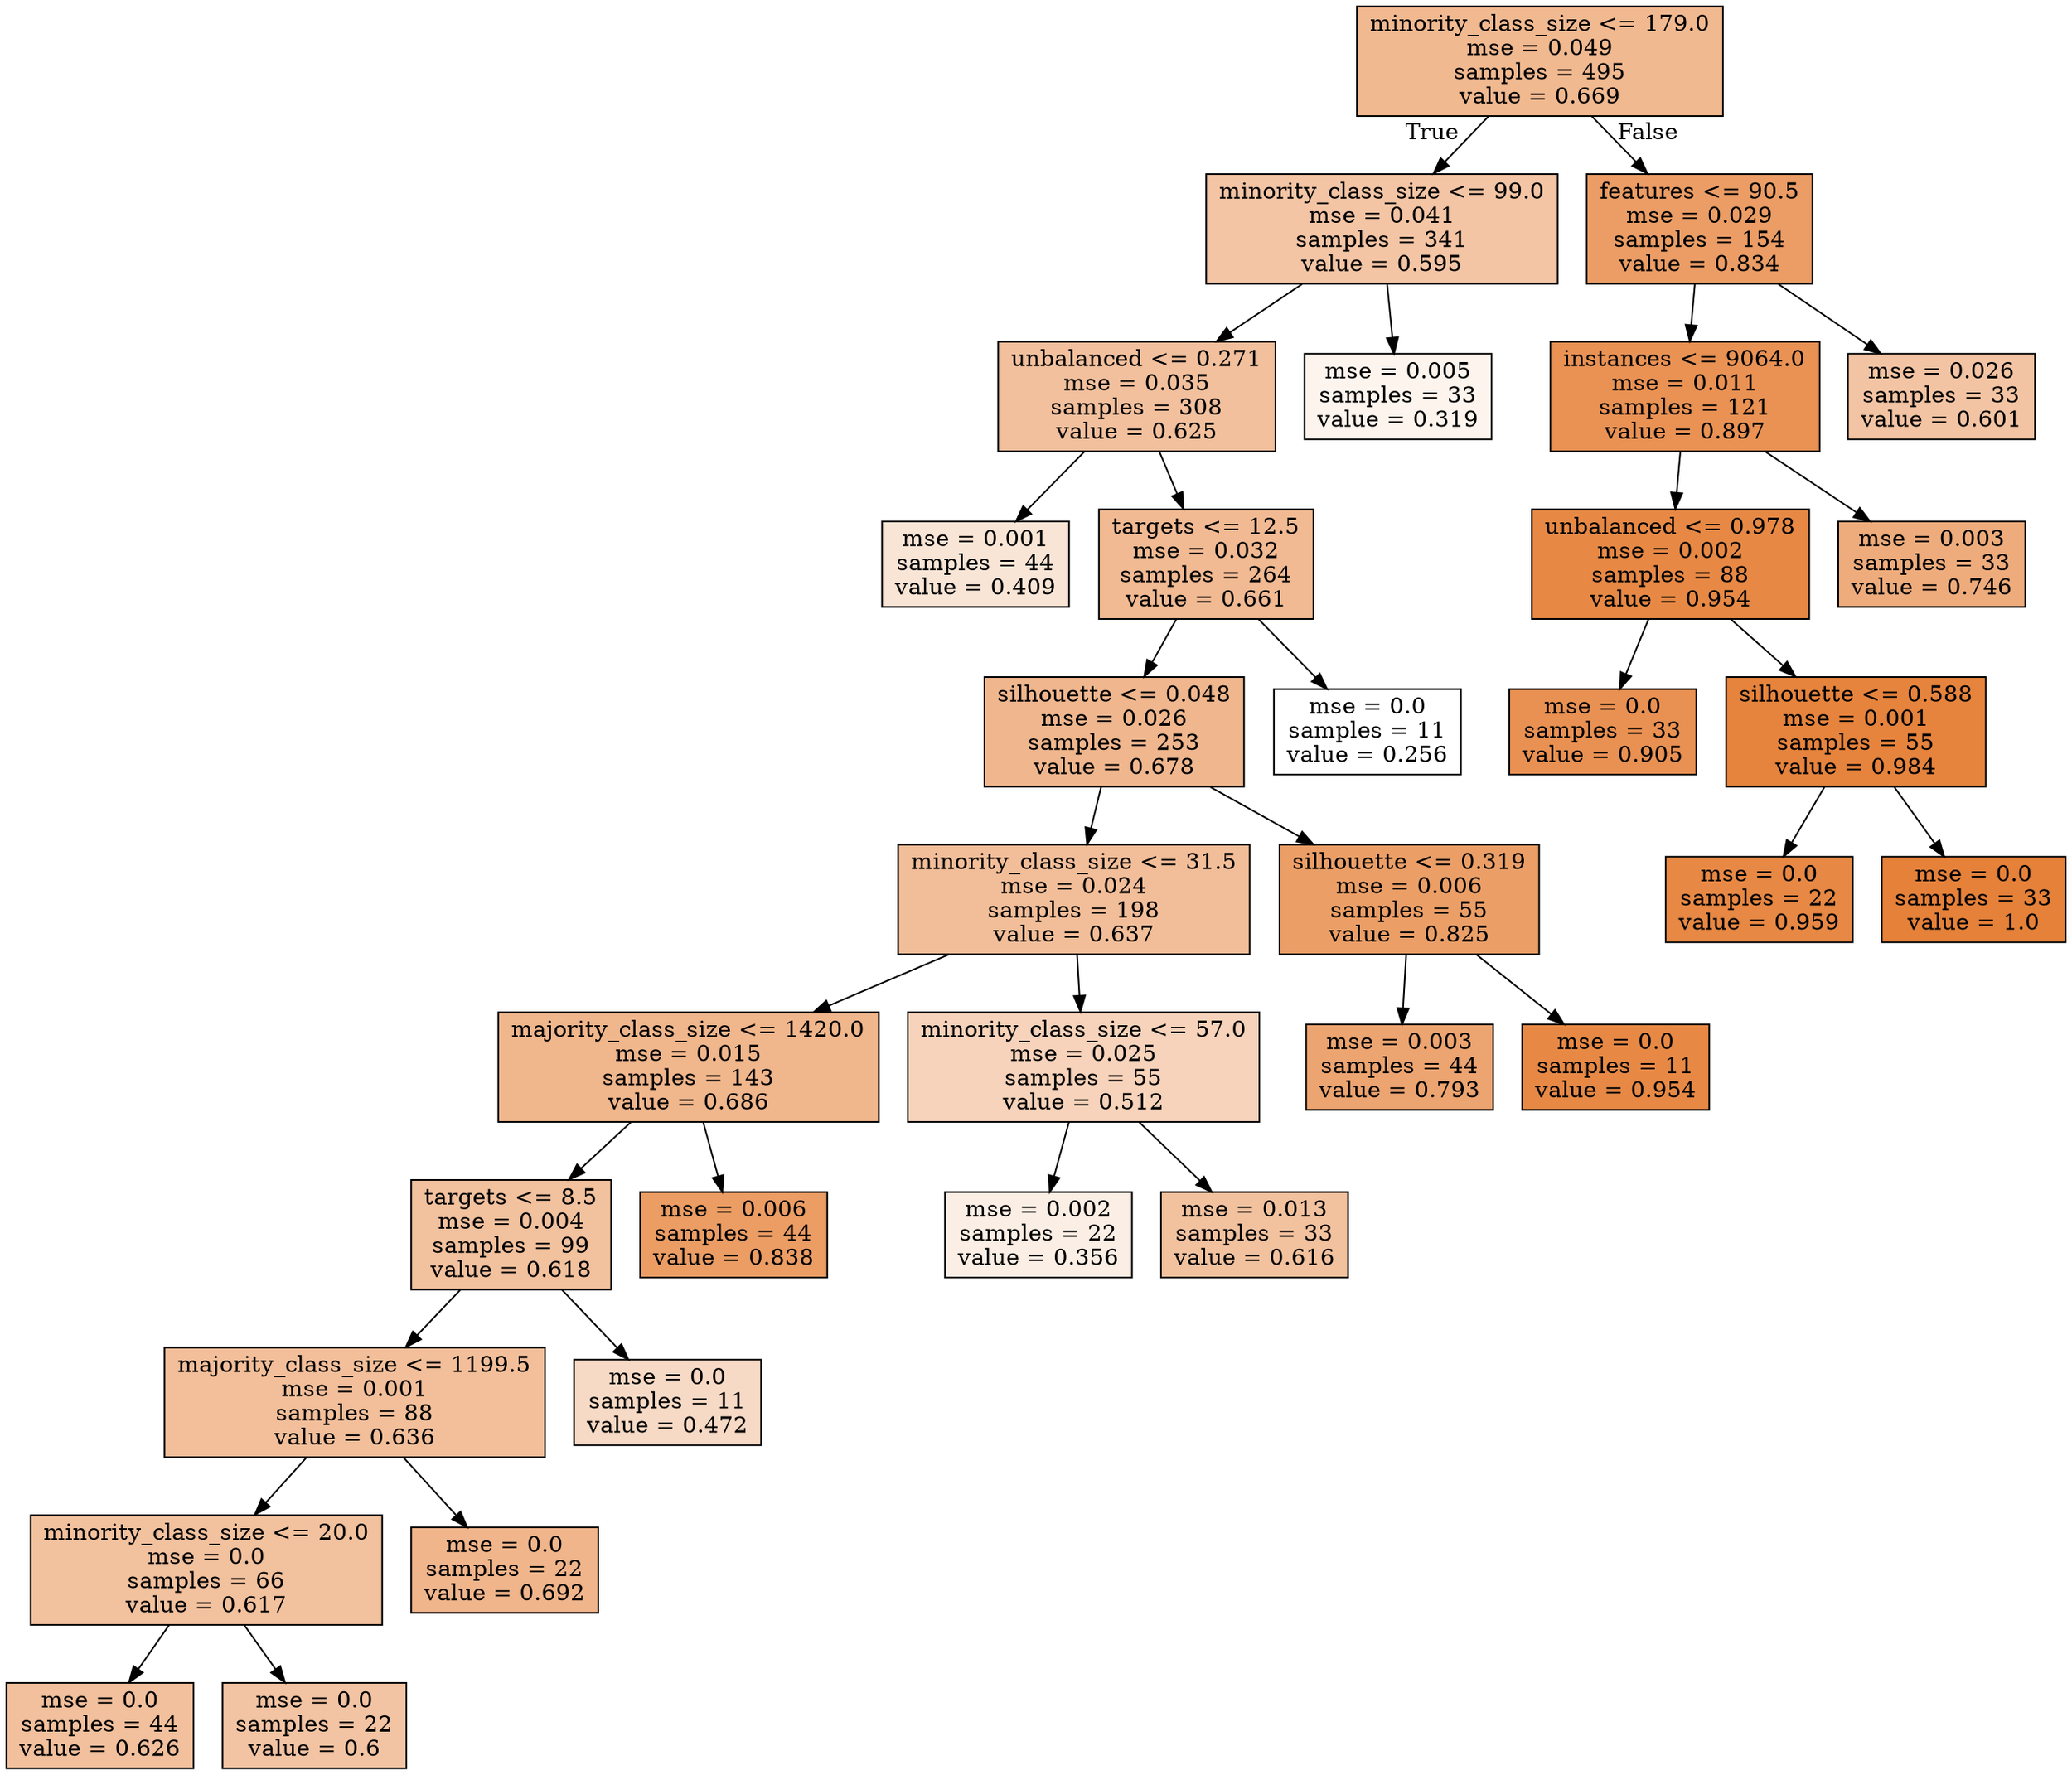 digraph Tree {
node [shape=box, style="filled", color="black"] ;
0 [label="minority_class_size <= 179.0\nmse = 0.049\nsamples = 495\nvalue = 0.669", fillcolor="#e581398e"] ;
1 [label="minority_class_size <= 99.0\nmse = 0.041\nsamples = 341\nvalue = 0.595", fillcolor="#e5813974"] ;
0 -> 1 [labeldistance=2.5, labelangle=45, headlabel="True"] ;
2 [label="unbalanced <= 0.271\nmse = 0.035\nsamples = 308\nvalue = 0.625", fillcolor="#e581397e"] ;
1 -> 2 ;
3 [label="mse = 0.001\nsamples = 44\nvalue = 0.409", fillcolor="#e5813934"] ;
2 -> 3 ;
4 [label="targets <= 12.5\nmse = 0.032\nsamples = 264\nvalue = 0.661", fillcolor="#e581398b"] ;
2 -> 4 ;
5 [label="silhouette <= 0.048\nmse = 0.026\nsamples = 253\nvalue = 0.678", fillcolor="#e5813991"] ;
4 -> 5 ;
6 [label="minority_class_size <= 31.5\nmse = 0.024\nsamples = 198\nvalue = 0.637", fillcolor="#e5813983"] ;
5 -> 6 ;
7 [label="majority_class_size <= 1420.0\nmse = 0.015\nsamples = 143\nvalue = 0.686", fillcolor="#e5813993"] ;
6 -> 7 ;
8 [label="targets <= 8.5\nmse = 0.004\nsamples = 99\nvalue = 0.618", fillcolor="#e581397c"] ;
7 -> 8 ;
9 [label="majority_class_size <= 1199.5\nmse = 0.001\nsamples = 88\nvalue = 0.636", fillcolor="#e5813982"] ;
8 -> 9 ;
10 [label="minority_class_size <= 20.0\nmse = 0.0\nsamples = 66\nvalue = 0.617", fillcolor="#e581397c"] ;
9 -> 10 ;
11 [label="mse = 0.0\nsamples = 44\nvalue = 0.626", fillcolor="#e581397f"] ;
10 -> 11 ;
12 [label="mse = 0.0\nsamples = 22\nvalue = 0.6", fillcolor="#e5813976"] ;
10 -> 12 ;
13 [label="mse = 0.0\nsamples = 22\nvalue = 0.692", fillcolor="#e5813995"] ;
9 -> 13 ;
14 [label="mse = 0.0\nsamples = 11\nvalue = 0.472", fillcolor="#e581394a"] ;
8 -> 14 ;
15 [label="mse = 0.006\nsamples = 44\nvalue = 0.838", fillcolor="#e58139c7"] ;
7 -> 15 ;
16 [label="minority_class_size <= 57.0\nmse = 0.025\nsamples = 55\nvalue = 0.512", fillcolor="#e5813958"] ;
6 -> 16 ;
17 [label="mse = 0.002\nsamples = 22\nvalue = 0.356", fillcolor="#e5813922"] ;
16 -> 17 ;
18 [label="mse = 0.013\nsamples = 33\nvalue = 0.616", fillcolor="#e581397b"] ;
16 -> 18 ;
19 [label="silhouette <= 0.319\nmse = 0.006\nsamples = 55\nvalue = 0.825", fillcolor="#e58139c3"] ;
5 -> 19 ;
20 [label="mse = 0.003\nsamples = 44\nvalue = 0.793", fillcolor="#e58139b8"] ;
19 -> 20 ;
21 [label="mse = 0.0\nsamples = 11\nvalue = 0.954", fillcolor="#e58139ef"] ;
19 -> 21 ;
22 [label="mse = 0.0\nsamples = 11\nvalue = 0.256", fillcolor="#e5813900"] ;
4 -> 22 ;
23 [label="mse = 0.005\nsamples = 33\nvalue = 0.319", fillcolor="#e5813916"] ;
1 -> 23 ;
24 [label="features <= 90.5\nmse = 0.029\nsamples = 154\nvalue = 0.834", fillcolor="#e58139c6"] ;
0 -> 24 [labeldistance=2.5, labelangle=-45, headlabel="False"] ;
25 [label="instances <= 9064.0\nmse = 0.011\nsamples = 121\nvalue = 0.897", fillcolor="#e58139dc"] ;
24 -> 25 ;
26 [label="unbalanced <= 0.978\nmse = 0.002\nsamples = 88\nvalue = 0.954", fillcolor="#e58139ef"] ;
25 -> 26 ;
27 [label="mse = 0.0\nsamples = 33\nvalue = 0.905", fillcolor="#e58139de"] ;
26 -> 27 ;
28 [label="silhouette <= 0.588\nmse = 0.001\nsamples = 55\nvalue = 0.984", fillcolor="#e58139f9"] ;
26 -> 28 ;
29 [label="mse = 0.0\nsamples = 22\nvalue = 0.959", fillcolor="#e58139f1"] ;
28 -> 29 ;
30 [label="mse = 0.0\nsamples = 33\nvalue = 1.0", fillcolor="#e58139ff"] ;
28 -> 30 ;
31 [label="mse = 0.003\nsamples = 33\nvalue = 0.746", fillcolor="#e58139a8"] ;
25 -> 31 ;
32 [label="mse = 0.026\nsamples = 33\nvalue = 0.601", fillcolor="#e5813976"] ;
24 -> 32 ;
}